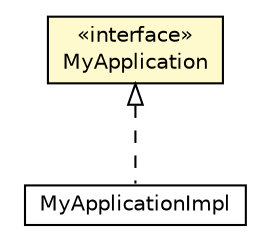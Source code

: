 #!/usr/local/bin/dot
#
# Class diagram 
# Generated by UMLGraph version R5_6_6-8-g8d7759 (http://www.umlgraph.org/)
#

digraph G {
	edge [fontname="Helvetica",fontsize=10,labelfontname="Helvetica",labelfontsize=10];
	node [fontname="Helvetica",fontsize=10,shape=plaintext];
	nodesep=0.25;
	ranksep=0.5;
	// org.dayatang.springtest.application.MyApplication
	c32429 [label=<<table title="org.dayatang.springtest.application.MyApplication" border="0" cellborder="1" cellspacing="0" cellpadding="2" port="p" bgcolor="lemonChiffon" href="./MyApplication.html">
		<tr><td><table border="0" cellspacing="0" cellpadding="1">
<tr><td align="center" balign="center"> &#171;interface&#187; </td></tr>
<tr><td align="center" balign="center"> MyApplication </td></tr>
		</table></td></tr>
		</table>>, URL="./MyApplication.html", fontname="Helvetica", fontcolor="black", fontsize=10.0];
	// org.dayatang.springtest.application.impl.MyApplicationImpl
	c32430 [label=<<table title="org.dayatang.springtest.application.impl.MyApplicationImpl" border="0" cellborder="1" cellspacing="0" cellpadding="2" port="p" href="./impl/MyApplicationImpl.html">
		<tr><td><table border="0" cellspacing="0" cellpadding="1">
<tr><td align="center" balign="center"> MyApplicationImpl </td></tr>
		</table></td></tr>
		</table>>, URL="./impl/MyApplicationImpl.html", fontname="Helvetica", fontcolor="black", fontsize=10.0];
	//org.dayatang.springtest.application.impl.MyApplicationImpl implements org.dayatang.springtest.application.MyApplication
	c32429:p -> c32430:p [dir=back,arrowtail=empty,style=dashed];
}

